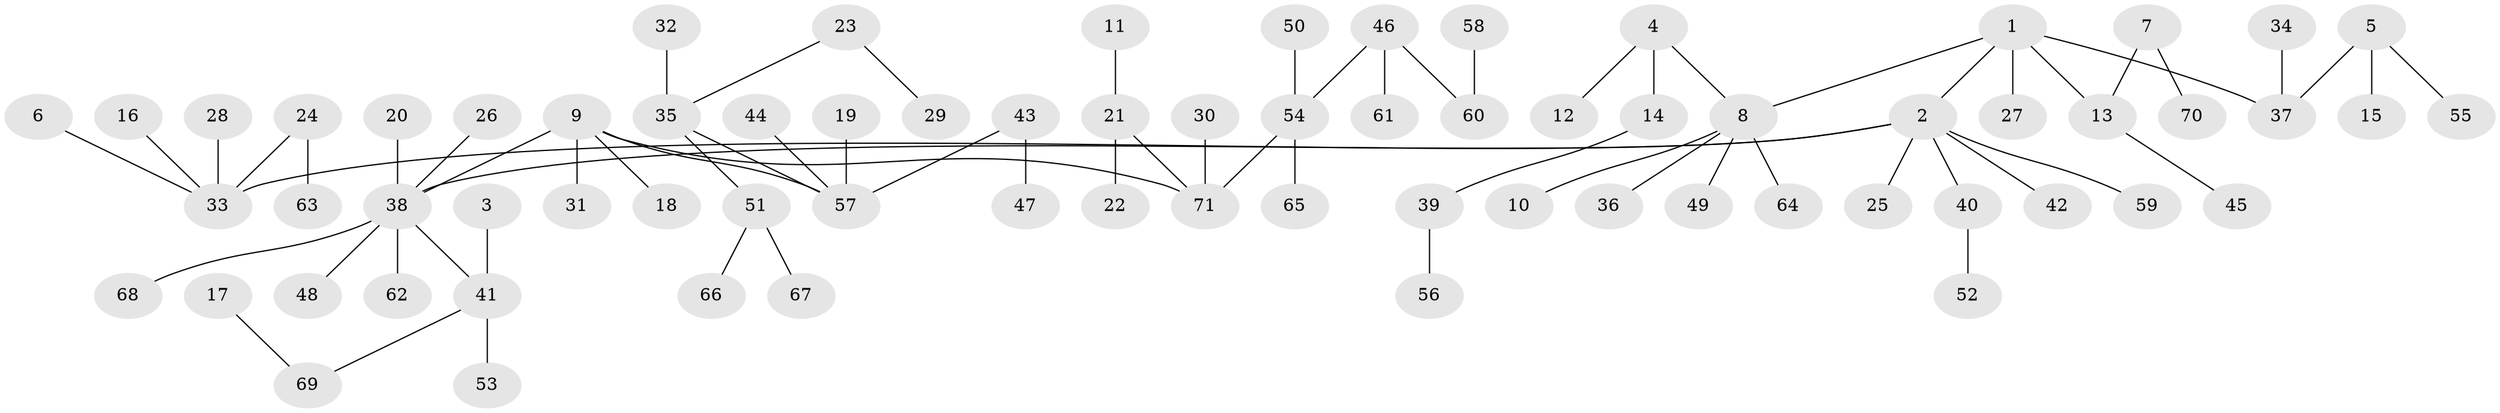 // original degree distribution, {4: 0.07042253521126761, 7: 0.014084507042253521, 6: 0.035211267605633804, 3: 0.11267605633802817, 2: 0.2323943661971831, 5: 0.014084507042253521, 1: 0.5211267605633803}
// Generated by graph-tools (version 1.1) at 2025/50/03/09/25 03:50:24]
// undirected, 71 vertices, 70 edges
graph export_dot {
graph [start="1"]
  node [color=gray90,style=filled];
  1;
  2;
  3;
  4;
  5;
  6;
  7;
  8;
  9;
  10;
  11;
  12;
  13;
  14;
  15;
  16;
  17;
  18;
  19;
  20;
  21;
  22;
  23;
  24;
  25;
  26;
  27;
  28;
  29;
  30;
  31;
  32;
  33;
  34;
  35;
  36;
  37;
  38;
  39;
  40;
  41;
  42;
  43;
  44;
  45;
  46;
  47;
  48;
  49;
  50;
  51;
  52;
  53;
  54;
  55;
  56;
  57;
  58;
  59;
  60;
  61;
  62;
  63;
  64;
  65;
  66;
  67;
  68;
  69;
  70;
  71;
  1 -- 2 [weight=1.0];
  1 -- 8 [weight=1.0];
  1 -- 13 [weight=1.0];
  1 -- 27 [weight=1.0];
  1 -- 37 [weight=1.0];
  2 -- 25 [weight=1.0];
  2 -- 33 [weight=1.0];
  2 -- 38 [weight=1.0];
  2 -- 40 [weight=1.0];
  2 -- 42 [weight=1.0];
  2 -- 59 [weight=1.0];
  3 -- 41 [weight=1.0];
  4 -- 8 [weight=1.0];
  4 -- 12 [weight=1.0];
  4 -- 14 [weight=1.0];
  5 -- 15 [weight=1.0];
  5 -- 37 [weight=1.0];
  5 -- 55 [weight=1.0];
  6 -- 33 [weight=1.0];
  7 -- 13 [weight=1.0];
  7 -- 70 [weight=1.0];
  8 -- 10 [weight=1.0];
  8 -- 36 [weight=1.0];
  8 -- 49 [weight=1.0];
  8 -- 64 [weight=1.0];
  9 -- 18 [weight=1.0];
  9 -- 31 [weight=1.0];
  9 -- 38 [weight=1.0];
  9 -- 57 [weight=1.0];
  9 -- 71 [weight=1.0];
  11 -- 21 [weight=1.0];
  13 -- 45 [weight=1.0];
  14 -- 39 [weight=1.0];
  16 -- 33 [weight=1.0];
  17 -- 69 [weight=1.0];
  19 -- 57 [weight=1.0];
  20 -- 38 [weight=1.0];
  21 -- 22 [weight=1.0];
  21 -- 71 [weight=1.0];
  23 -- 29 [weight=1.0];
  23 -- 35 [weight=1.0];
  24 -- 33 [weight=1.0];
  24 -- 63 [weight=1.0];
  26 -- 38 [weight=1.0];
  28 -- 33 [weight=1.0];
  30 -- 71 [weight=1.0];
  32 -- 35 [weight=1.0];
  34 -- 37 [weight=1.0];
  35 -- 51 [weight=1.0];
  35 -- 57 [weight=1.0];
  38 -- 41 [weight=1.0];
  38 -- 48 [weight=1.0];
  38 -- 62 [weight=1.0];
  38 -- 68 [weight=1.0];
  39 -- 56 [weight=1.0];
  40 -- 52 [weight=1.0];
  41 -- 53 [weight=1.0];
  41 -- 69 [weight=1.0];
  43 -- 47 [weight=1.0];
  43 -- 57 [weight=1.0];
  44 -- 57 [weight=1.0];
  46 -- 54 [weight=1.0];
  46 -- 60 [weight=1.0];
  46 -- 61 [weight=1.0];
  50 -- 54 [weight=1.0];
  51 -- 66 [weight=1.0];
  51 -- 67 [weight=1.0];
  54 -- 65 [weight=1.0];
  54 -- 71 [weight=1.0];
  58 -- 60 [weight=1.0];
}
